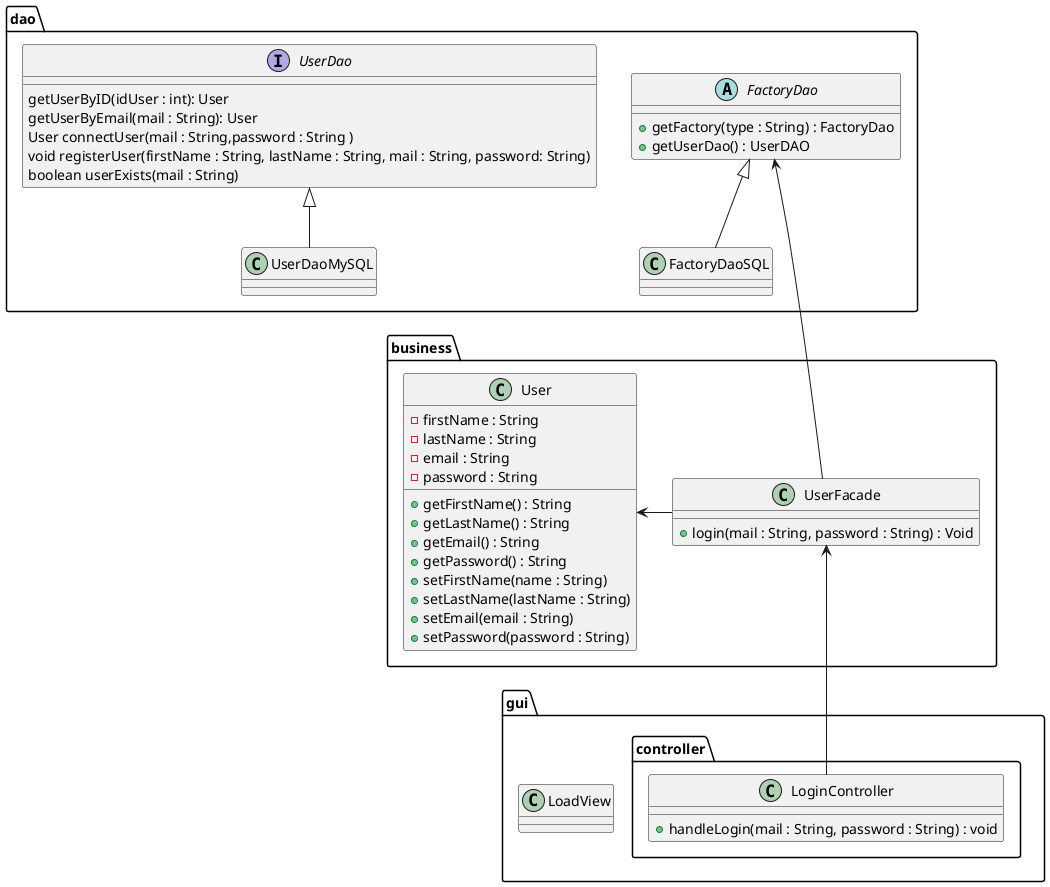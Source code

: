 @startuml

package dao {


    interface UserDao{
        getUserByID(idUser : int): User
        getUserByEmail(mail : String): User
        User connectUser(mail : String,password : String )
        void registerUser(firstName : String, lastName : String, mail : String, password: String)
        boolean userExists(mail : String)
    }
    class UserDaoMySQL
    FactoryDao <|-- FactoryDaoSQL
    UserDao <|-- UserDaoMySQL

    abstract FactoryDao{
            + getFactory(type : String) : FactoryDao
            + getUserDao() : UserDAO
    }

    class FactoryDaoSQL{
    }
}
package business{
    class UserFacade{
        +login(mail : String, password : String) : Void
    }
    class User{
        -firstName : String
        -lastName : String
        -email : String
        -password : String
        +getFirstName() : String
        +getLastName() : String
        +getEmail() : String
        +getPassword() : String
        +setFirstName(name : String)
        +setLastName(lastName : String)
        +setEmail(email : String)
        +setPassword(password : String)
    }
    FactoryDao <--- UserFacade
    User <--Right- UserFacade
}

package gui{
    class LoadView
    package controller{
        class LoginController{
            + handleLogin(mail : String, password : String) : void
        }

    }
}
UserFacade <-- LoginController



@enduml